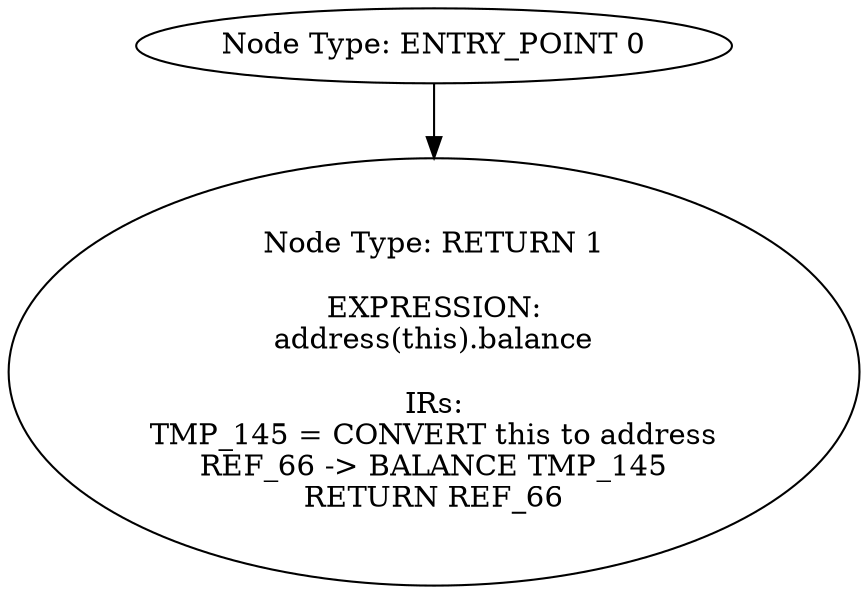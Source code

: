digraph{
0[label="Node Type: ENTRY_POINT 0
"];
0->1;
1[label="Node Type: RETURN 1

EXPRESSION:
address(this).balance

IRs:
TMP_145 = CONVERT this to address
REF_66 -> BALANCE TMP_145
RETURN REF_66"];
}
